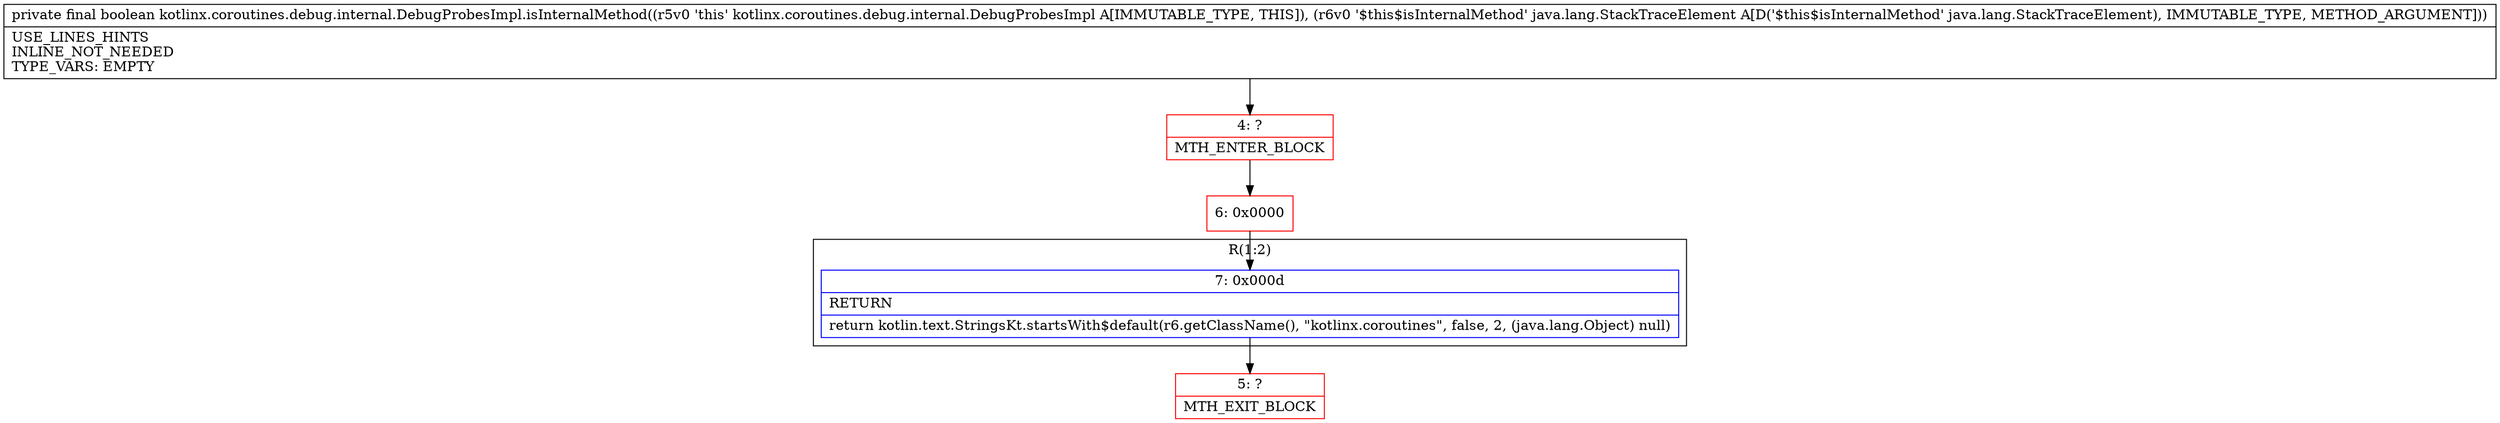 digraph "CFG forkotlinx.coroutines.debug.internal.DebugProbesImpl.isInternalMethod(Ljava\/lang\/StackTraceElement;)Z" {
subgraph cluster_Region_272805352 {
label = "R(1:2)";
node [shape=record,color=blue];
Node_7 [shape=record,label="{7\:\ 0x000d|RETURN\l|return kotlin.text.StringsKt.startsWith$default(r6.getClassName(), \"kotlinx.coroutines\", false, 2, (java.lang.Object) null)\l}"];
}
Node_4 [shape=record,color=red,label="{4\:\ ?|MTH_ENTER_BLOCK\l}"];
Node_6 [shape=record,color=red,label="{6\:\ 0x0000}"];
Node_5 [shape=record,color=red,label="{5\:\ ?|MTH_EXIT_BLOCK\l}"];
MethodNode[shape=record,label="{private final boolean kotlinx.coroutines.debug.internal.DebugProbesImpl.isInternalMethod((r5v0 'this' kotlinx.coroutines.debug.internal.DebugProbesImpl A[IMMUTABLE_TYPE, THIS]), (r6v0 '$this$isInternalMethod' java.lang.StackTraceElement A[D('$this$isInternalMethod' java.lang.StackTraceElement), IMMUTABLE_TYPE, METHOD_ARGUMENT]))  | USE_LINES_HINTS\lINLINE_NOT_NEEDED\lTYPE_VARS: EMPTY\l}"];
MethodNode -> Node_4;Node_7 -> Node_5;
Node_4 -> Node_6;
Node_6 -> Node_7;
}

